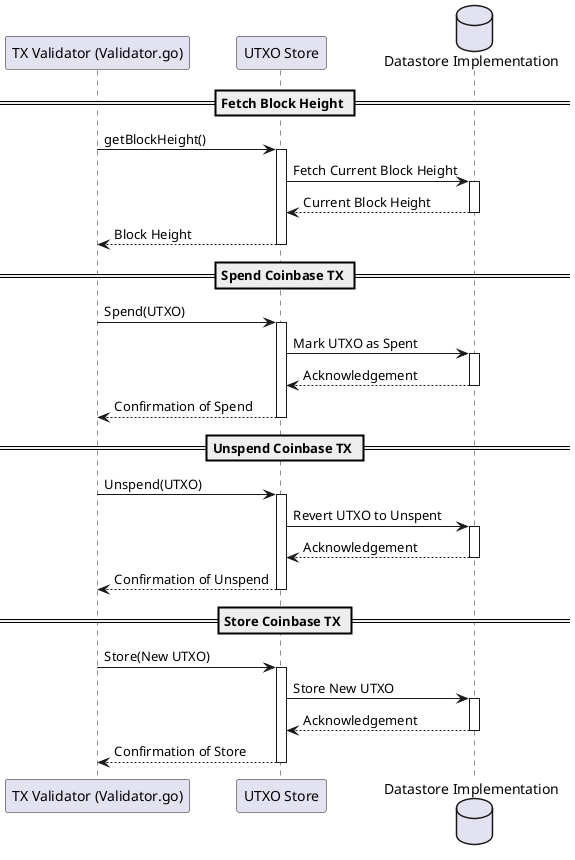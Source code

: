 @startuml
participant "TX Validator (Validator.go)" as TXValidator
participant "UTXO Store" as UTXOStore
database "Datastore Implementation" as Datastore

== Fetch Block Height ==

TXValidator -> UTXOStore: getBlockHeight()
activate UTXOStore

UTXOStore -> Datastore: Fetch Current Block Height
activate Datastore
Datastore --> UTXOStore: Current Block Height
deactivate Datastore

UTXOStore --> TXValidator: Block Height
deactivate UTXOStore

== Spend Coinbase TX ==


TXValidator -> UTXOStore: Spend(UTXO)
activate UTXOStore

UTXOStore -> Datastore: Mark UTXO as Spent
activate Datastore
Datastore --> UTXOStore: Acknowledgement
deactivate Datastore

UTXOStore --> TXValidator: Confirmation of Spend
deactivate UTXOStore

== Unspend Coinbase TX ==


TXValidator -> UTXOStore: Unspend(UTXO)
activate UTXOStore

UTXOStore -> Datastore: Revert UTXO to Unspent
activate Datastore
Datastore --> UTXOStore: Acknowledgement
deactivate Datastore

UTXOStore --> TXValidator: Confirmation of Unspend
deactivate UTXOStore

== Store Coinbase TX ==

TXValidator -> UTXOStore: Store(New UTXO)
activate UTXOStore

UTXOStore -> Datastore: Store New UTXO
activate Datastore
Datastore --> UTXOStore: Acknowledgement
deactivate Datastore

UTXOStore --> TXValidator: Confirmation of Store
deactivate UTXOStore

@enduml
